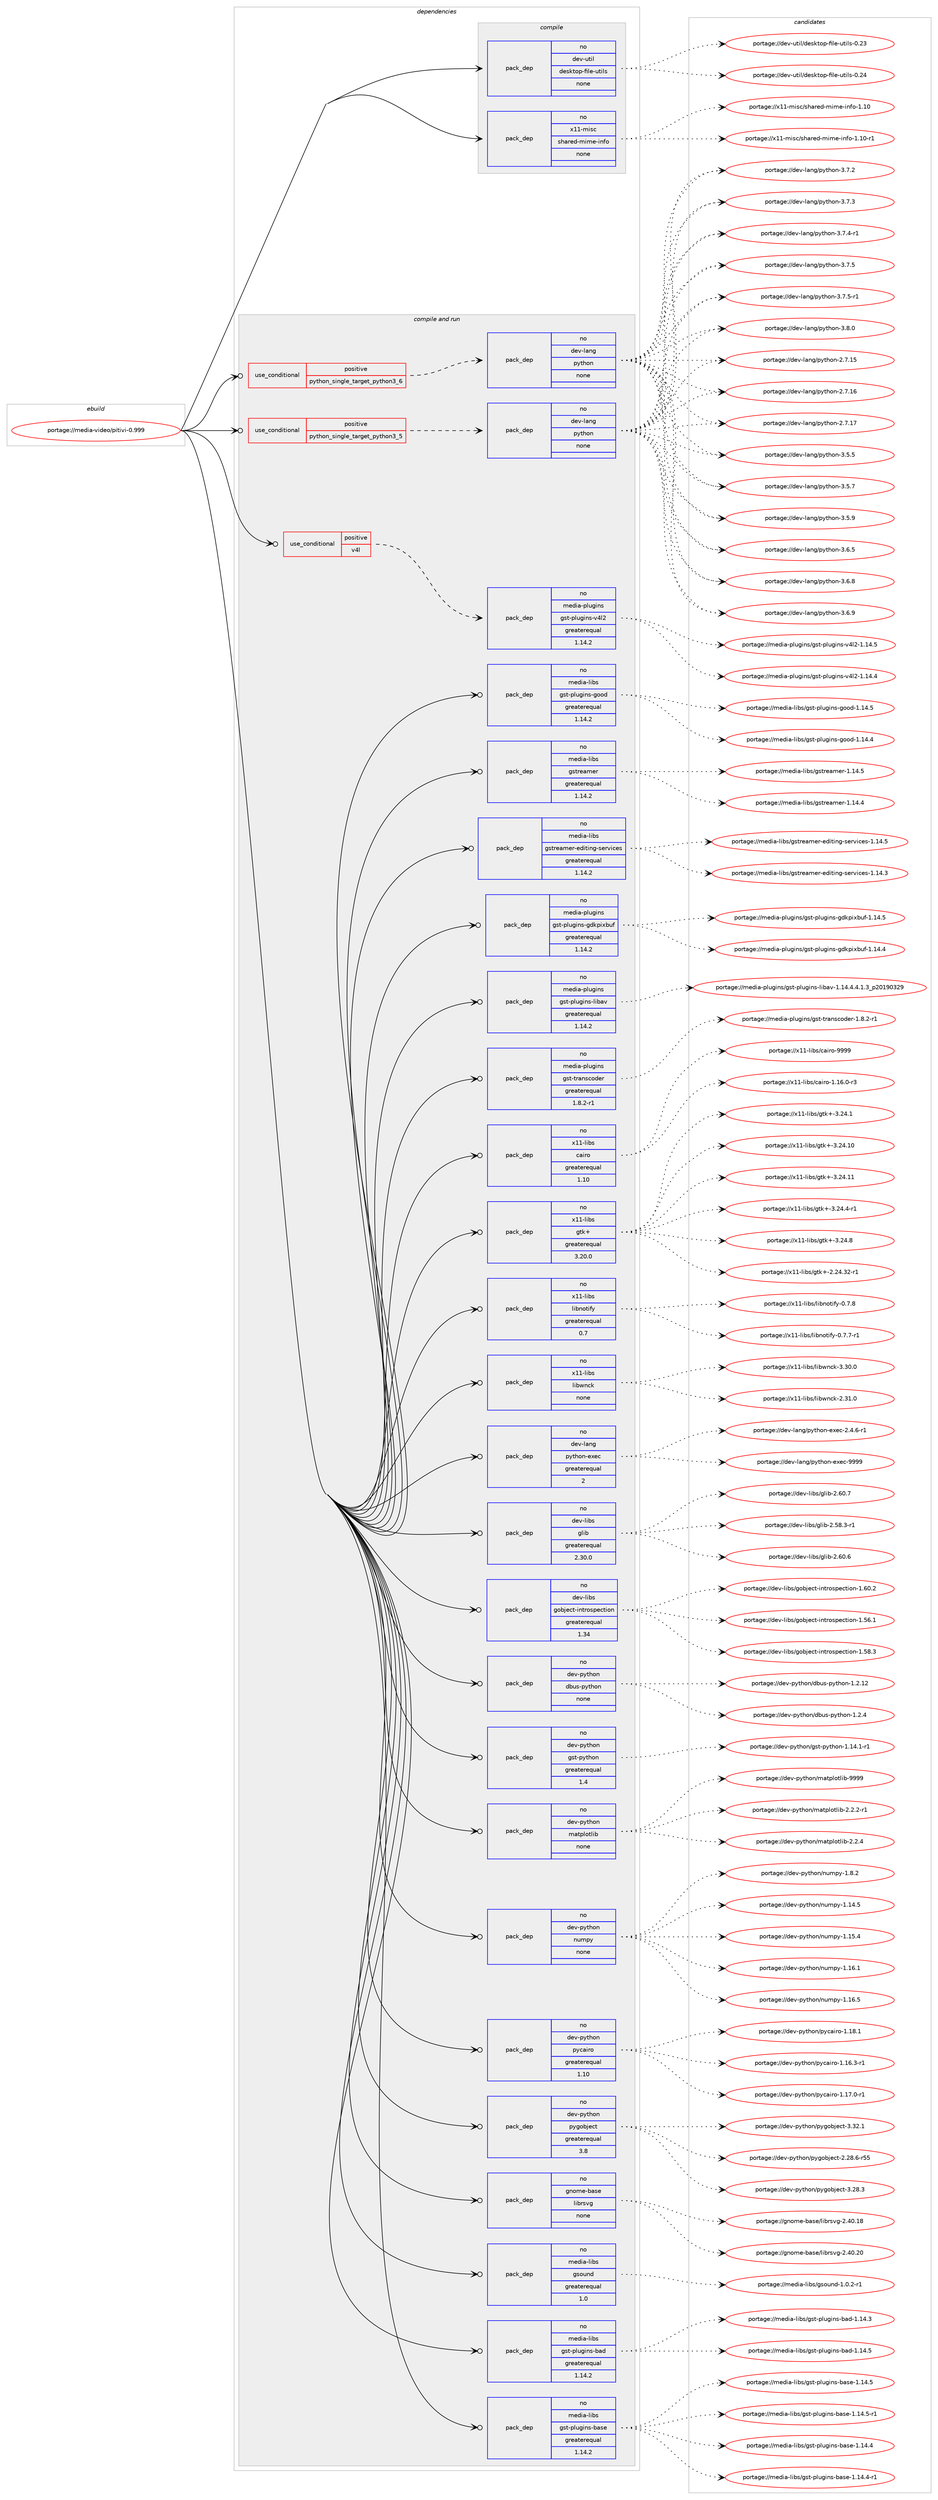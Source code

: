 digraph prolog {

# *************
# Graph options
# *************

newrank=true;
concentrate=true;
compound=true;
graph [rankdir=LR,fontname=Helvetica,fontsize=10,ranksep=1.5];#, ranksep=2.5, nodesep=0.2];
edge  [arrowhead=vee];
node  [fontname=Helvetica,fontsize=10];

# **********
# The ebuild
# **********

subgraph cluster_leftcol {
color=gray;
rank=same;
label=<<i>ebuild</i>>;
id [label="portage://media-video/pitivi-0.999", color=red, width=4, href="../media-video/pitivi-0.999.svg"];
}

# ****************
# The dependencies
# ****************

subgraph cluster_midcol {
color=gray;
label=<<i>dependencies</i>>;
subgraph cluster_compile {
fillcolor="#eeeeee";
style=filled;
label=<<i>compile</i>>;
subgraph pack251576 {
dependency342630 [label=<<TABLE BORDER="0" CELLBORDER="1" CELLSPACING="0" CELLPADDING="4" WIDTH="220"><TR><TD ROWSPAN="6" CELLPADDING="30">pack_dep</TD></TR><TR><TD WIDTH="110">no</TD></TR><TR><TD>dev-util</TD></TR><TR><TD>desktop-file-utils</TD></TR><TR><TD>none</TD></TR><TR><TD></TD></TR></TABLE>>, shape=none, color=blue];
}
id:e -> dependency342630:w [weight=20,style="solid",arrowhead="vee"];
subgraph pack251577 {
dependency342631 [label=<<TABLE BORDER="0" CELLBORDER="1" CELLSPACING="0" CELLPADDING="4" WIDTH="220"><TR><TD ROWSPAN="6" CELLPADDING="30">pack_dep</TD></TR><TR><TD WIDTH="110">no</TD></TR><TR><TD>x11-misc</TD></TR><TR><TD>shared-mime-info</TD></TR><TR><TD>none</TD></TR><TR><TD></TD></TR></TABLE>>, shape=none, color=blue];
}
id:e -> dependency342631:w [weight=20,style="solid",arrowhead="vee"];
}
subgraph cluster_compileandrun {
fillcolor="#eeeeee";
style=filled;
label=<<i>compile and run</i>>;
subgraph cond85452 {
dependency342632 [label=<<TABLE BORDER="0" CELLBORDER="1" CELLSPACING="0" CELLPADDING="4"><TR><TD ROWSPAN="3" CELLPADDING="10">use_conditional</TD></TR><TR><TD>positive</TD></TR><TR><TD>python_single_target_python3_5</TD></TR></TABLE>>, shape=none, color=red];
subgraph pack251578 {
dependency342633 [label=<<TABLE BORDER="0" CELLBORDER="1" CELLSPACING="0" CELLPADDING="4" WIDTH="220"><TR><TD ROWSPAN="6" CELLPADDING="30">pack_dep</TD></TR><TR><TD WIDTH="110">no</TD></TR><TR><TD>dev-lang</TD></TR><TR><TD>python</TD></TR><TR><TD>none</TD></TR><TR><TD></TD></TR></TABLE>>, shape=none, color=blue];
}
dependency342632:e -> dependency342633:w [weight=20,style="dashed",arrowhead="vee"];
}
id:e -> dependency342632:w [weight=20,style="solid",arrowhead="odotvee"];
subgraph cond85453 {
dependency342634 [label=<<TABLE BORDER="0" CELLBORDER="1" CELLSPACING="0" CELLPADDING="4"><TR><TD ROWSPAN="3" CELLPADDING="10">use_conditional</TD></TR><TR><TD>positive</TD></TR><TR><TD>python_single_target_python3_6</TD></TR></TABLE>>, shape=none, color=red];
subgraph pack251579 {
dependency342635 [label=<<TABLE BORDER="0" CELLBORDER="1" CELLSPACING="0" CELLPADDING="4" WIDTH="220"><TR><TD ROWSPAN="6" CELLPADDING="30">pack_dep</TD></TR><TR><TD WIDTH="110">no</TD></TR><TR><TD>dev-lang</TD></TR><TR><TD>python</TD></TR><TR><TD>none</TD></TR><TR><TD></TD></TR></TABLE>>, shape=none, color=blue];
}
dependency342634:e -> dependency342635:w [weight=20,style="dashed",arrowhead="vee"];
}
id:e -> dependency342634:w [weight=20,style="solid",arrowhead="odotvee"];
subgraph cond85454 {
dependency342636 [label=<<TABLE BORDER="0" CELLBORDER="1" CELLSPACING="0" CELLPADDING="4"><TR><TD ROWSPAN="3" CELLPADDING="10">use_conditional</TD></TR><TR><TD>positive</TD></TR><TR><TD>v4l</TD></TR></TABLE>>, shape=none, color=red];
subgraph pack251580 {
dependency342637 [label=<<TABLE BORDER="0" CELLBORDER="1" CELLSPACING="0" CELLPADDING="4" WIDTH="220"><TR><TD ROWSPAN="6" CELLPADDING="30">pack_dep</TD></TR><TR><TD WIDTH="110">no</TD></TR><TR><TD>media-plugins</TD></TR><TR><TD>gst-plugins-v4l2</TD></TR><TR><TD>greaterequal</TD></TR><TR><TD>1.14.2</TD></TR></TABLE>>, shape=none, color=blue];
}
dependency342636:e -> dependency342637:w [weight=20,style="dashed",arrowhead="vee"];
}
id:e -> dependency342636:w [weight=20,style="solid",arrowhead="odotvee"];
subgraph pack251581 {
dependency342638 [label=<<TABLE BORDER="0" CELLBORDER="1" CELLSPACING="0" CELLPADDING="4" WIDTH="220"><TR><TD ROWSPAN="6" CELLPADDING="30">pack_dep</TD></TR><TR><TD WIDTH="110">no</TD></TR><TR><TD>dev-lang</TD></TR><TR><TD>python-exec</TD></TR><TR><TD>greaterequal</TD></TR><TR><TD>2</TD></TR></TABLE>>, shape=none, color=blue];
}
id:e -> dependency342638:w [weight=20,style="solid",arrowhead="odotvee"];
subgraph pack251582 {
dependency342639 [label=<<TABLE BORDER="0" CELLBORDER="1" CELLSPACING="0" CELLPADDING="4" WIDTH="220"><TR><TD ROWSPAN="6" CELLPADDING="30">pack_dep</TD></TR><TR><TD WIDTH="110">no</TD></TR><TR><TD>dev-libs</TD></TR><TR><TD>glib</TD></TR><TR><TD>greaterequal</TD></TR><TR><TD>2.30.0</TD></TR></TABLE>>, shape=none, color=blue];
}
id:e -> dependency342639:w [weight=20,style="solid",arrowhead="odotvee"];
subgraph pack251583 {
dependency342640 [label=<<TABLE BORDER="0" CELLBORDER="1" CELLSPACING="0" CELLPADDING="4" WIDTH="220"><TR><TD ROWSPAN="6" CELLPADDING="30">pack_dep</TD></TR><TR><TD WIDTH="110">no</TD></TR><TR><TD>dev-libs</TD></TR><TR><TD>gobject-introspection</TD></TR><TR><TD>greaterequal</TD></TR><TR><TD>1.34</TD></TR></TABLE>>, shape=none, color=blue];
}
id:e -> dependency342640:w [weight=20,style="solid",arrowhead="odotvee"];
subgraph pack251584 {
dependency342641 [label=<<TABLE BORDER="0" CELLBORDER="1" CELLSPACING="0" CELLPADDING="4" WIDTH="220"><TR><TD ROWSPAN="6" CELLPADDING="30">pack_dep</TD></TR><TR><TD WIDTH="110">no</TD></TR><TR><TD>dev-python</TD></TR><TR><TD>dbus-python</TD></TR><TR><TD>none</TD></TR><TR><TD></TD></TR></TABLE>>, shape=none, color=blue];
}
id:e -> dependency342641:w [weight=20,style="solid",arrowhead="odotvee"];
subgraph pack251585 {
dependency342642 [label=<<TABLE BORDER="0" CELLBORDER="1" CELLSPACING="0" CELLPADDING="4" WIDTH="220"><TR><TD ROWSPAN="6" CELLPADDING="30">pack_dep</TD></TR><TR><TD WIDTH="110">no</TD></TR><TR><TD>dev-python</TD></TR><TR><TD>gst-python</TD></TR><TR><TD>greaterequal</TD></TR><TR><TD>1.4</TD></TR></TABLE>>, shape=none, color=blue];
}
id:e -> dependency342642:w [weight=20,style="solid",arrowhead="odotvee"];
subgraph pack251586 {
dependency342643 [label=<<TABLE BORDER="0" CELLBORDER="1" CELLSPACING="0" CELLPADDING="4" WIDTH="220"><TR><TD ROWSPAN="6" CELLPADDING="30">pack_dep</TD></TR><TR><TD WIDTH="110">no</TD></TR><TR><TD>dev-python</TD></TR><TR><TD>matplotlib</TD></TR><TR><TD>none</TD></TR><TR><TD></TD></TR></TABLE>>, shape=none, color=blue];
}
id:e -> dependency342643:w [weight=20,style="solid",arrowhead="odotvee"];
subgraph pack251587 {
dependency342644 [label=<<TABLE BORDER="0" CELLBORDER="1" CELLSPACING="0" CELLPADDING="4" WIDTH="220"><TR><TD ROWSPAN="6" CELLPADDING="30">pack_dep</TD></TR><TR><TD WIDTH="110">no</TD></TR><TR><TD>dev-python</TD></TR><TR><TD>numpy</TD></TR><TR><TD>none</TD></TR><TR><TD></TD></TR></TABLE>>, shape=none, color=blue];
}
id:e -> dependency342644:w [weight=20,style="solid",arrowhead="odotvee"];
subgraph pack251588 {
dependency342645 [label=<<TABLE BORDER="0" CELLBORDER="1" CELLSPACING="0" CELLPADDING="4" WIDTH="220"><TR><TD ROWSPAN="6" CELLPADDING="30">pack_dep</TD></TR><TR><TD WIDTH="110">no</TD></TR><TR><TD>dev-python</TD></TR><TR><TD>pycairo</TD></TR><TR><TD>greaterequal</TD></TR><TR><TD>1.10</TD></TR></TABLE>>, shape=none, color=blue];
}
id:e -> dependency342645:w [weight=20,style="solid",arrowhead="odotvee"];
subgraph pack251589 {
dependency342646 [label=<<TABLE BORDER="0" CELLBORDER="1" CELLSPACING="0" CELLPADDING="4" WIDTH="220"><TR><TD ROWSPAN="6" CELLPADDING="30">pack_dep</TD></TR><TR><TD WIDTH="110">no</TD></TR><TR><TD>dev-python</TD></TR><TR><TD>pygobject</TD></TR><TR><TD>greaterequal</TD></TR><TR><TD>3.8</TD></TR></TABLE>>, shape=none, color=blue];
}
id:e -> dependency342646:w [weight=20,style="solid",arrowhead="odotvee"];
subgraph pack251590 {
dependency342647 [label=<<TABLE BORDER="0" CELLBORDER="1" CELLSPACING="0" CELLPADDING="4" WIDTH="220"><TR><TD ROWSPAN="6" CELLPADDING="30">pack_dep</TD></TR><TR><TD WIDTH="110">no</TD></TR><TR><TD>gnome-base</TD></TR><TR><TD>librsvg</TD></TR><TR><TD>none</TD></TR><TR><TD></TD></TR></TABLE>>, shape=none, color=blue];
}
id:e -> dependency342647:w [weight=20,style="solid",arrowhead="odotvee"];
subgraph pack251591 {
dependency342648 [label=<<TABLE BORDER="0" CELLBORDER="1" CELLSPACING="0" CELLPADDING="4" WIDTH="220"><TR><TD ROWSPAN="6" CELLPADDING="30">pack_dep</TD></TR><TR><TD WIDTH="110">no</TD></TR><TR><TD>media-libs</TD></TR><TR><TD>gsound</TD></TR><TR><TD>greaterequal</TD></TR><TR><TD>1.0</TD></TR></TABLE>>, shape=none, color=blue];
}
id:e -> dependency342648:w [weight=20,style="solid",arrowhead="odotvee"];
subgraph pack251592 {
dependency342649 [label=<<TABLE BORDER="0" CELLBORDER="1" CELLSPACING="0" CELLPADDING="4" WIDTH="220"><TR><TD ROWSPAN="6" CELLPADDING="30">pack_dep</TD></TR><TR><TD WIDTH="110">no</TD></TR><TR><TD>media-libs</TD></TR><TR><TD>gst-plugins-bad</TD></TR><TR><TD>greaterequal</TD></TR><TR><TD>1.14.2</TD></TR></TABLE>>, shape=none, color=blue];
}
id:e -> dependency342649:w [weight=20,style="solid",arrowhead="odotvee"];
subgraph pack251593 {
dependency342650 [label=<<TABLE BORDER="0" CELLBORDER="1" CELLSPACING="0" CELLPADDING="4" WIDTH="220"><TR><TD ROWSPAN="6" CELLPADDING="30">pack_dep</TD></TR><TR><TD WIDTH="110">no</TD></TR><TR><TD>media-libs</TD></TR><TR><TD>gst-plugins-base</TD></TR><TR><TD>greaterequal</TD></TR><TR><TD>1.14.2</TD></TR></TABLE>>, shape=none, color=blue];
}
id:e -> dependency342650:w [weight=20,style="solid",arrowhead="odotvee"];
subgraph pack251594 {
dependency342651 [label=<<TABLE BORDER="0" CELLBORDER="1" CELLSPACING="0" CELLPADDING="4" WIDTH="220"><TR><TD ROWSPAN="6" CELLPADDING="30">pack_dep</TD></TR><TR><TD WIDTH="110">no</TD></TR><TR><TD>media-libs</TD></TR><TR><TD>gst-plugins-good</TD></TR><TR><TD>greaterequal</TD></TR><TR><TD>1.14.2</TD></TR></TABLE>>, shape=none, color=blue];
}
id:e -> dependency342651:w [weight=20,style="solid",arrowhead="odotvee"];
subgraph pack251595 {
dependency342652 [label=<<TABLE BORDER="0" CELLBORDER="1" CELLSPACING="0" CELLPADDING="4" WIDTH="220"><TR><TD ROWSPAN="6" CELLPADDING="30">pack_dep</TD></TR><TR><TD WIDTH="110">no</TD></TR><TR><TD>media-libs</TD></TR><TR><TD>gstreamer</TD></TR><TR><TD>greaterequal</TD></TR><TR><TD>1.14.2</TD></TR></TABLE>>, shape=none, color=blue];
}
id:e -> dependency342652:w [weight=20,style="solid",arrowhead="odotvee"];
subgraph pack251596 {
dependency342653 [label=<<TABLE BORDER="0" CELLBORDER="1" CELLSPACING="0" CELLPADDING="4" WIDTH="220"><TR><TD ROWSPAN="6" CELLPADDING="30">pack_dep</TD></TR><TR><TD WIDTH="110">no</TD></TR><TR><TD>media-libs</TD></TR><TR><TD>gstreamer-editing-services</TD></TR><TR><TD>greaterequal</TD></TR><TR><TD>1.14.2</TD></TR></TABLE>>, shape=none, color=blue];
}
id:e -> dependency342653:w [weight=20,style="solid",arrowhead="odotvee"];
subgraph pack251597 {
dependency342654 [label=<<TABLE BORDER="0" CELLBORDER="1" CELLSPACING="0" CELLPADDING="4" WIDTH="220"><TR><TD ROWSPAN="6" CELLPADDING="30">pack_dep</TD></TR><TR><TD WIDTH="110">no</TD></TR><TR><TD>media-plugins</TD></TR><TR><TD>gst-plugins-gdkpixbuf</TD></TR><TR><TD>greaterequal</TD></TR><TR><TD>1.14.2</TD></TR></TABLE>>, shape=none, color=blue];
}
id:e -> dependency342654:w [weight=20,style="solid",arrowhead="odotvee"];
subgraph pack251598 {
dependency342655 [label=<<TABLE BORDER="0" CELLBORDER="1" CELLSPACING="0" CELLPADDING="4" WIDTH="220"><TR><TD ROWSPAN="6" CELLPADDING="30">pack_dep</TD></TR><TR><TD WIDTH="110">no</TD></TR><TR><TD>media-plugins</TD></TR><TR><TD>gst-plugins-libav</TD></TR><TR><TD>greaterequal</TD></TR><TR><TD>1.14.2</TD></TR></TABLE>>, shape=none, color=blue];
}
id:e -> dependency342655:w [weight=20,style="solid",arrowhead="odotvee"];
subgraph pack251599 {
dependency342656 [label=<<TABLE BORDER="0" CELLBORDER="1" CELLSPACING="0" CELLPADDING="4" WIDTH="220"><TR><TD ROWSPAN="6" CELLPADDING="30">pack_dep</TD></TR><TR><TD WIDTH="110">no</TD></TR><TR><TD>media-plugins</TD></TR><TR><TD>gst-transcoder</TD></TR><TR><TD>greaterequal</TD></TR><TR><TD>1.8.2-r1</TD></TR></TABLE>>, shape=none, color=blue];
}
id:e -> dependency342656:w [weight=20,style="solid",arrowhead="odotvee"];
subgraph pack251600 {
dependency342657 [label=<<TABLE BORDER="0" CELLBORDER="1" CELLSPACING="0" CELLPADDING="4" WIDTH="220"><TR><TD ROWSPAN="6" CELLPADDING="30">pack_dep</TD></TR><TR><TD WIDTH="110">no</TD></TR><TR><TD>x11-libs</TD></TR><TR><TD>cairo</TD></TR><TR><TD>greaterequal</TD></TR><TR><TD>1.10</TD></TR></TABLE>>, shape=none, color=blue];
}
id:e -> dependency342657:w [weight=20,style="solid",arrowhead="odotvee"];
subgraph pack251601 {
dependency342658 [label=<<TABLE BORDER="0" CELLBORDER="1" CELLSPACING="0" CELLPADDING="4" WIDTH="220"><TR><TD ROWSPAN="6" CELLPADDING="30">pack_dep</TD></TR><TR><TD WIDTH="110">no</TD></TR><TR><TD>x11-libs</TD></TR><TR><TD>gtk+</TD></TR><TR><TD>greaterequal</TD></TR><TR><TD>3.20.0</TD></TR></TABLE>>, shape=none, color=blue];
}
id:e -> dependency342658:w [weight=20,style="solid",arrowhead="odotvee"];
subgraph pack251602 {
dependency342659 [label=<<TABLE BORDER="0" CELLBORDER="1" CELLSPACING="0" CELLPADDING="4" WIDTH="220"><TR><TD ROWSPAN="6" CELLPADDING="30">pack_dep</TD></TR><TR><TD WIDTH="110">no</TD></TR><TR><TD>x11-libs</TD></TR><TR><TD>libnotify</TD></TR><TR><TD>greaterequal</TD></TR><TR><TD>0.7</TD></TR></TABLE>>, shape=none, color=blue];
}
id:e -> dependency342659:w [weight=20,style="solid",arrowhead="odotvee"];
subgraph pack251603 {
dependency342660 [label=<<TABLE BORDER="0" CELLBORDER="1" CELLSPACING="0" CELLPADDING="4" WIDTH="220"><TR><TD ROWSPAN="6" CELLPADDING="30">pack_dep</TD></TR><TR><TD WIDTH="110">no</TD></TR><TR><TD>x11-libs</TD></TR><TR><TD>libwnck</TD></TR><TR><TD>none</TD></TR><TR><TD></TD></TR></TABLE>>, shape=none, color=blue];
}
id:e -> dependency342660:w [weight=20,style="solid",arrowhead="odotvee"];
}
subgraph cluster_run {
fillcolor="#eeeeee";
style=filled;
label=<<i>run</i>>;
}
}

# **************
# The candidates
# **************

subgraph cluster_choices {
rank=same;
color=gray;
label=<<i>candidates</i>>;

subgraph choice251576 {
color=black;
nodesep=1;
choiceportage100101118451171161051084710010111510711611111245102105108101451171161051081154548465051 [label="portage://dev-util/desktop-file-utils-0.23", color=red, width=4,href="../dev-util/desktop-file-utils-0.23.svg"];
choiceportage100101118451171161051084710010111510711611111245102105108101451171161051081154548465052 [label="portage://dev-util/desktop-file-utils-0.24", color=red, width=4,href="../dev-util/desktop-file-utils-0.24.svg"];
dependency342630:e -> choiceportage100101118451171161051084710010111510711611111245102105108101451171161051081154548465051:w [style=dotted,weight="100"];
dependency342630:e -> choiceportage100101118451171161051084710010111510711611111245102105108101451171161051081154548465052:w [style=dotted,weight="100"];
}
subgraph choice251577 {
color=black;
nodesep=1;
choiceportage12049494510910511599471151049711410110045109105109101451051101021114549464948 [label="portage://x11-misc/shared-mime-info-1.10", color=red, width=4,href="../x11-misc/shared-mime-info-1.10.svg"];
choiceportage120494945109105115994711510497114101100451091051091014510511010211145494649484511449 [label="portage://x11-misc/shared-mime-info-1.10-r1", color=red, width=4,href="../x11-misc/shared-mime-info-1.10-r1.svg"];
dependency342631:e -> choiceportage12049494510910511599471151049711410110045109105109101451051101021114549464948:w [style=dotted,weight="100"];
dependency342631:e -> choiceportage120494945109105115994711510497114101100451091051091014510511010211145494649484511449:w [style=dotted,weight="100"];
}
subgraph choice251578 {
color=black;
nodesep=1;
choiceportage10010111845108971101034711212111610411111045504655464953 [label="portage://dev-lang/python-2.7.15", color=red, width=4,href="../dev-lang/python-2.7.15.svg"];
choiceportage10010111845108971101034711212111610411111045504655464954 [label="portage://dev-lang/python-2.7.16", color=red, width=4,href="../dev-lang/python-2.7.16.svg"];
choiceportage10010111845108971101034711212111610411111045504655464955 [label="portage://dev-lang/python-2.7.17", color=red, width=4,href="../dev-lang/python-2.7.17.svg"];
choiceportage100101118451089711010347112121116104111110455146534653 [label="portage://dev-lang/python-3.5.5", color=red, width=4,href="../dev-lang/python-3.5.5.svg"];
choiceportage100101118451089711010347112121116104111110455146534655 [label="portage://dev-lang/python-3.5.7", color=red, width=4,href="../dev-lang/python-3.5.7.svg"];
choiceportage100101118451089711010347112121116104111110455146534657 [label="portage://dev-lang/python-3.5.9", color=red, width=4,href="../dev-lang/python-3.5.9.svg"];
choiceportage100101118451089711010347112121116104111110455146544653 [label="portage://dev-lang/python-3.6.5", color=red, width=4,href="../dev-lang/python-3.6.5.svg"];
choiceportage100101118451089711010347112121116104111110455146544656 [label="portage://dev-lang/python-3.6.8", color=red, width=4,href="../dev-lang/python-3.6.8.svg"];
choiceportage100101118451089711010347112121116104111110455146544657 [label="portage://dev-lang/python-3.6.9", color=red, width=4,href="../dev-lang/python-3.6.9.svg"];
choiceportage100101118451089711010347112121116104111110455146554650 [label="portage://dev-lang/python-3.7.2", color=red, width=4,href="../dev-lang/python-3.7.2.svg"];
choiceportage100101118451089711010347112121116104111110455146554651 [label="portage://dev-lang/python-3.7.3", color=red, width=4,href="../dev-lang/python-3.7.3.svg"];
choiceportage1001011184510897110103471121211161041111104551465546524511449 [label="portage://dev-lang/python-3.7.4-r1", color=red, width=4,href="../dev-lang/python-3.7.4-r1.svg"];
choiceportage100101118451089711010347112121116104111110455146554653 [label="portage://dev-lang/python-3.7.5", color=red, width=4,href="../dev-lang/python-3.7.5.svg"];
choiceportage1001011184510897110103471121211161041111104551465546534511449 [label="portage://dev-lang/python-3.7.5-r1", color=red, width=4,href="../dev-lang/python-3.7.5-r1.svg"];
choiceportage100101118451089711010347112121116104111110455146564648 [label="portage://dev-lang/python-3.8.0", color=red, width=4,href="../dev-lang/python-3.8.0.svg"];
dependency342633:e -> choiceportage10010111845108971101034711212111610411111045504655464953:w [style=dotted,weight="100"];
dependency342633:e -> choiceportage10010111845108971101034711212111610411111045504655464954:w [style=dotted,weight="100"];
dependency342633:e -> choiceportage10010111845108971101034711212111610411111045504655464955:w [style=dotted,weight="100"];
dependency342633:e -> choiceportage100101118451089711010347112121116104111110455146534653:w [style=dotted,weight="100"];
dependency342633:e -> choiceportage100101118451089711010347112121116104111110455146534655:w [style=dotted,weight="100"];
dependency342633:e -> choiceportage100101118451089711010347112121116104111110455146534657:w [style=dotted,weight="100"];
dependency342633:e -> choiceportage100101118451089711010347112121116104111110455146544653:w [style=dotted,weight="100"];
dependency342633:e -> choiceportage100101118451089711010347112121116104111110455146544656:w [style=dotted,weight="100"];
dependency342633:e -> choiceportage100101118451089711010347112121116104111110455146544657:w [style=dotted,weight="100"];
dependency342633:e -> choiceportage100101118451089711010347112121116104111110455146554650:w [style=dotted,weight="100"];
dependency342633:e -> choiceportage100101118451089711010347112121116104111110455146554651:w [style=dotted,weight="100"];
dependency342633:e -> choiceportage1001011184510897110103471121211161041111104551465546524511449:w [style=dotted,weight="100"];
dependency342633:e -> choiceportage100101118451089711010347112121116104111110455146554653:w [style=dotted,weight="100"];
dependency342633:e -> choiceportage1001011184510897110103471121211161041111104551465546534511449:w [style=dotted,weight="100"];
dependency342633:e -> choiceportage100101118451089711010347112121116104111110455146564648:w [style=dotted,weight="100"];
}
subgraph choice251579 {
color=black;
nodesep=1;
choiceportage10010111845108971101034711212111610411111045504655464953 [label="portage://dev-lang/python-2.7.15", color=red, width=4,href="../dev-lang/python-2.7.15.svg"];
choiceportage10010111845108971101034711212111610411111045504655464954 [label="portage://dev-lang/python-2.7.16", color=red, width=4,href="../dev-lang/python-2.7.16.svg"];
choiceportage10010111845108971101034711212111610411111045504655464955 [label="portage://dev-lang/python-2.7.17", color=red, width=4,href="../dev-lang/python-2.7.17.svg"];
choiceportage100101118451089711010347112121116104111110455146534653 [label="portage://dev-lang/python-3.5.5", color=red, width=4,href="../dev-lang/python-3.5.5.svg"];
choiceportage100101118451089711010347112121116104111110455146534655 [label="portage://dev-lang/python-3.5.7", color=red, width=4,href="../dev-lang/python-3.5.7.svg"];
choiceportage100101118451089711010347112121116104111110455146534657 [label="portage://dev-lang/python-3.5.9", color=red, width=4,href="../dev-lang/python-3.5.9.svg"];
choiceportage100101118451089711010347112121116104111110455146544653 [label="portage://dev-lang/python-3.6.5", color=red, width=4,href="../dev-lang/python-3.6.5.svg"];
choiceportage100101118451089711010347112121116104111110455146544656 [label="portage://dev-lang/python-3.6.8", color=red, width=4,href="../dev-lang/python-3.6.8.svg"];
choiceportage100101118451089711010347112121116104111110455146544657 [label="portage://dev-lang/python-3.6.9", color=red, width=4,href="../dev-lang/python-3.6.9.svg"];
choiceportage100101118451089711010347112121116104111110455146554650 [label="portage://dev-lang/python-3.7.2", color=red, width=4,href="../dev-lang/python-3.7.2.svg"];
choiceportage100101118451089711010347112121116104111110455146554651 [label="portage://dev-lang/python-3.7.3", color=red, width=4,href="../dev-lang/python-3.7.3.svg"];
choiceportage1001011184510897110103471121211161041111104551465546524511449 [label="portage://dev-lang/python-3.7.4-r1", color=red, width=4,href="../dev-lang/python-3.7.4-r1.svg"];
choiceportage100101118451089711010347112121116104111110455146554653 [label="portage://dev-lang/python-3.7.5", color=red, width=4,href="../dev-lang/python-3.7.5.svg"];
choiceportage1001011184510897110103471121211161041111104551465546534511449 [label="portage://dev-lang/python-3.7.5-r1", color=red, width=4,href="../dev-lang/python-3.7.5-r1.svg"];
choiceportage100101118451089711010347112121116104111110455146564648 [label="portage://dev-lang/python-3.8.0", color=red, width=4,href="../dev-lang/python-3.8.0.svg"];
dependency342635:e -> choiceportage10010111845108971101034711212111610411111045504655464953:w [style=dotted,weight="100"];
dependency342635:e -> choiceportage10010111845108971101034711212111610411111045504655464954:w [style=dotted,weight="100"];
dependency342635:e -> choiceportage10010111845108971101034711212111610411111045504655464955:w [style=dotted,weight="100"];
dependency342635:e -> choiceportage100101118451089711010347112121116104111110455146534653:w [style=dotted,weight="100"];
dependency342635:e -> choiceportage100101118451089711010347112121116104111110455146534655:w [style=dotted,weight="100"];
dependency342635:e -> choiceportage100101118451089711010347112121116104111110455146534657:w [style=dotted,weight="100"];
dependency342635:e -> choiceportage100101118451089711010347112121116104111110455146544653:w [style=dotted,weight="100"];
dependency342635:e -> choiceportage100101118451089711010347112121116104111110455146544656:w [style=dotted,weight="100"];
dependency342635:e -> choiceportage100101118451089711010347112121116104111110455146544657:w [style=dotted,weight="100"];
dependency342635:e -> choiceportage100101118451089711010347112121116104111110455146554650:w [style=dotted,weight="100"];
dependency342635:e -> choiceportage100101118451089711010347112121116104111110455146554651:w [style=dotted,weight="100"];
dependency342635:e -> choiceportage1001011184510897110103471121211161041111104551465546524511449:w [style=dotted,weight="100"];
dependency342635:e -> choiceportage100101118451089711010347112121116104111110455146554653:w [style=dotted,weight="100"];
dependency342635:e -> choiceportage1001011184510897110103471121211161041111104551465546534511449:w [style=dotted,weight="100"];
dependency342635:e -> choiceportage100101118451089711010347112121116104111110455146564648:w [style=dotted,weight="100"];
}
subgraph choice251580 {
color=black;
nodesep=1;
choiceportage1091011001059745112108117103105110115471031151164511210811710310511011545118521085045494649524652 [label="portage://media-plugins/gst-plugins-v4l2-1.14.4", color=red, width=4,href="../media-plugins/gst-plugins-v4l2-1.14.4.svg"];
choiceportage1091011001059745112108117103105110115471031151164511210811710310511011545118521085045494649524653 [label="portage://media-plugins/gst-plugins-v4l2-1.14.5", color=red, width=4,href="../media-plugins/gst-plugins-v4l2-1.14.5.svg"];
dependency342637:e -> choiceportage1091011001059745112108117103105110115471031151164511210811710310511011545118521085045494649524652:w [style=dotted,weight="100"];
dependency342637:e -> choiceportage1091011001059745112108117103105110115471031151164511210811710310511011545118521085045494649524653:w [style=dotted,weight="100"];
}
subgraph choice251581 {
color=black;
nodesep=1;
choiceportage10010111845108971101034711212111610411111045101120101994550465246544511449 [label="portage://dev-lang/python-exec-2.4.6-r1", color=red, width=4,href="../dev-lang/python-exec-2.4.6-r1.svg"];
choiceportage10010111845108971101034711212111610411111045101120101994557575757 [label="portage://dev-lang/python-exec-9999", color=red, width=4,href="../dev-lang/python-exec-9999.svg"];
dependency342638:e -> choiceportage10010111845108971101034711212111610411111045101120101994550465246544511449:w [style=dotted,weight="100"];
dependency342638:e -> choiceportage10010111845108971101034711212111610411111045101120101994557575757:w [style=dotted,weight="100"];
}
subgraph choice251582 {
color=black;
nodesep=1;
choiceportage10010111845108105981154710310810598455046535646514511449 [label="portage://dev-libs/glib-2.58.3-r1", color=red, width=4,href="../dev-libs/glib-2.58.3-r1.svg"];
choiceportage1001011184510810598115471031081059845504654484654 [label="portage://dev-libs/glib-2.60.6", color=red, width=4,href="../dev-libs/glib-2.60.6.svg"];
choiceportage1001011184510810598115471031081059845504654484655 [label="portage://dev-libs/glib-2.60.7", color=red, width=4,href="../dev-libs/glib-2.60.7.svg"];
dependency342639:e -> choiceportage10010111845108105981154710310810598455046535646514511449:w [style=dotted,weight="100"];
dependency342639:e -> choiceportage1001011184510810598115471031081059845504654484654:w [style=dotted,weight="100"];
dependency342639:e -> choiceportage1001011184510810598115471031081059845504654484655:w [style=dotted,weight="100"];
}
subgraph choice251583 {
color=black;
nodesep=1;
choiceportage1001011184510810598115471031119810610199116451051101161141111151121019911610511111045494653544649 [label="portage://dev-libs/gobject-introspection-1.56.1", color=red, width=4,href="../dev-libs/gobject-introspection-1.56.1.svg"];
choiceportage1001011184510810598115471031119810610199116451051101161141111151121019911610511111045494653564651 [label="portage://dev-libs/gobject-introspection-1.58.3", color=red, width=4,href="../dev-libs/gobject-introspection-1.58.3.svg"];
choiceportage1001011184510810598115471031119810610199116451051101161141111151121019911610511111045494654484650 [label="portage://dev-libs/gobject-introspection-1.60.2", color=red, width=4,href="../dev-libs/gobject-introspection-1.60.2.svg"];
dependency342640:e -> choiceportage1001011184510810598115471031119810610199116451051101161141111151121019911610511111045494653544649:w [style=dotted,weight="100"];
dependency342640:e -> choiceportage1001011184510810598115471031119810610199116451051101161141111151121019911610511111045494653564651:w [style=dotted,weight="100"];
dependency342640:e -> choiceportage1001011184510810598115471031119810610199116451051101161141111151121019911610511111045494654484650:w [style=dotted,weight="100"];
}
subgraph choice251584 {
color=black;
nodesep=1;
choiceportage1001011184511212111610411111047100981171154511212111610411111045494650464950 [label="portage://dev-python/dbus-python-1.2.12", color=red, width=4,href="../dev-python/dbus-python-1.2.12.svg"];
choiceportage10010111845112121116104111110471009811711545112121116104111110454946504652 [label="portage://dev-python/dbus-python-1.2.4", color=red, width=4,href="../dev-python/dbus-python-1.2.4.svg"];
dependency342641:e -> choiceportage1001011184511212111610411111047100981171154511212111610411111045494650464950:w [style=dotted,weight="100"];
dependency342641:e -> choiceportage10010111845112121116104111110471009811711545112121116104111110454946504652:w [style=dotted,weight="100"];
}
subgraph choice251585 {
color=black;
nodesep=1;
choiceportage100101118451121211161041111104710311511645112121116104111110454946495246494511449 [label="portage://dev-python/gst-python-1.14.1-r1", color=red, width=4,href="../dev-python/gst-python-1.14.1-r1.svg"];
dependency342642:e -> choiceportage100101118451121211161041111104710311511645112121116104111110454946495246494511449:w [style=dotted,weight="100"];
}
subgraph choice251586 {
color=black;
nodesep=1;
choiceportage100101118451121211161041111104710997116112108111116108105984550465046504511449 [label="portage://dev-python/matplotlib-2.2.2-r1", color=red, width=4,href="../dev-python/matplotlib-2.2.2-r1.svg"];
choiceportage10010111845112121116104111110471099711611210811111610810598455046504652 [label="portage://dev-python/matplotlib-2.2.4", color=red, width=4,href="../dev-python/matplotlib-2.2.4.svg"];
choiceportage100101118451121211161041111104710997116112108111116108105984557575757 [label="portage://dev-python/matplotlib-9999", color=red, width=4,href="../dev-python/matplotlib-9999.svg"];
dependency342643:e -> choiceportage100101118451121211161041111104710997116112108111116108105984550465046504511449:w [style=dotted,weight="100"];
dependency342643:e -> choiceportage10010111845112121116104111110471099711611210811111610810598455046504652:w [style=dotted,weight="100"];
dependency342643:e -> choiceportage100101118451121211161041111104710997116112108111116108105984557575757:w [style=dotted,weight="100"];
}
subgraph choice251587 {
color=black;
nodesep=1;
choiceportage100101118451121211161041111104711011710911212145494649524653 [label="portage://dev-python/numpy-1.14.5", color=red, width=4,href="../dev-python/numpy-1.14.5.svg"];
choiceportage100101118451121211161041111104711011710911212145494649534652 [label="portage://dev-python/numpy-1.15.4", color=red, width=4,href="../dev-python/numpy-1.15.4.svg"];
choiceportage100101118451121211161041111104711011710911212145494649544649 [label="portage://dev-python/numpy-1.16.1", color=red, width=4,href="../dev-python/numpy-1.16.1.svg"];
choiceportage100101118451121211161041111104711011710911212145494649544653 [label="portage://dev-python/numpy-1.16.5", color=red, width=4,href="../dev-python/numpy-1.16.5.svg"];
choiceportage1001011184511212111610411111047110117109112121454946564650 [label="portage://dev-python/numpy-1.8.2", color=red, width=4,href="../dev-python/numpy-1.8.2.svg"];
dependency342644:e -> choiceportage100101118451121211161041111104711011710911212145494649524653:w [style=dotted,weight="100"];
dependency342644:e -> choiceportage100101118451121211161041111104711011710911212145494649534652:w [style=dotted,weight="100"];
dependency342644:e -> choiceportage100101118451121211161041111104711011710911212145494649544649:w [style=dotted,weight="100"];
dependency342644:e -> choiceportage100101118451121211161041111104711011710911212145494649544653:w [style=dotted,weight="100"];
dependency342644:e -> choiceportage1001011184511212111610411111047110117109112121454946564650:w [style=dotted,weight="100"];
}
subgraph choice251588 {
color=black;
nodesep=1;
choiceportage10010111845112121116104111110471121219997105114111454946495446514511449 [label="portage://dev-python/pycairo-1.16.3-r1", color=red, width=4,href="../dev-python/pycairo-1.16.3-r1.svg"];
choiceportage10010111845112121116104111110471121219997105114111454946495546484511449 [label="portage://dev-python/pycairo-1.17.0-r1", color=red, width=4,href="../dev-python/pycairo-1.17.0-r1.svg"];
choiceportage1001011184511212111610411111047112121999710511411145494649564649 [label="portage://dev-python/pycairo-1.18.1", color=red, width=4,href="../dev-python/pycairo-1.18.1.svg"];
dependency342645:e -> choiceportage10010111845112121116104111110471121219997105114111454946495446514511449:w [style=dotted,weight="100"];
dependency342645:e -> choiceportage10010111845112121116104111110471121219997105114111454946495546484511449:w [style=dotted,weight="100"];
dependency342645:e -> choiceportage1001011184511212111610411111047112121999710511411145494649564649:w [style=dotted,weight="100"];
}
subgraph choice251589 {
color=black;
nodesep=1;
choiceportage1001011184511212111610411111047112121103111981061019911645504650564654451145353 [label="portage://dev-python/pygobject-2.28.6-r55", color=red, width=4,href="../dev-python/pygobject-2.28.6-r55.svg"];
choiceportage1001011184511212111610411111047112121103111981061019911645514650564651 [label="portage://dev-python/pygobject-3.28.3", color=red, width=4,href="../dev-python/pygobject-3.28.3.svg"];
choiceportage1001011184511212111610411111047112121103111981061019911645514651504649 [label="portage://dev-python/pygobject-3.32.1", color=red, width=4,href="../dev-python/pygobject-3.32.1.svg"];
dependency342646:e -> choiceportage1001011184511212111610411111047112121103111981061019911645504650564654451145353:w [style=dotted,weight="100"];
dependency342646:e -> choiceportage1001011184511212111610411111047112121103111981061019911645514650564651:w [style=dotted,weight="100"];
dependency342646:e -> choiceportage1001011184511212111610411111047112121103111981061019911645514651504649:w [style=dotted,weight="100"];
}
subgraph choice251590 {
color=black;
nodesep=1;
choiceportage10311011110910145989711510147108105981141151181034550465248464956 [label="portage://gnome-base/librsvg-2.40.18", color=red, width=4,href="../gnome-base/librsvg-2.40.18.svg"];
choiceportage10311011110910145989711510147108105981141151181034550465248465048 [label="portage://gnome-base/librsvg-2.40.20", color=red, width=4,href="../gnome-base/librsvg-2.40.20.svg"];
dependency342647:e -> choiceportage10311011110910145989711510147108105981141151181034550465248464956:w [style=dotted,weight="100"];
dependency342647:e -> choiceportage10311011110910145989711510147108105981141151181034550465248465048:w [style=dotted,weight="100"];
}
subgraph choice251591 {
color=black;
nodesep=1;
choiceportage109101100105974510810598115471031151111171101004549464846504511449 [label="portage://media-libs/gsound-1.0.2-r1", color=red, width=4,href="../media-libs/gsound-1.0.2-r1.svg"];
dependency342648:e -> choiceportage109101100105974510810598115471031151111171101004549464846504511449:w [style=dotted,weight="100"];
}
subgraph choice251592 {
color=black;
nodesep=1;
choiceportage109101100105974510810598115471031151164511210811710310511011545989710045494649524651 [label="portage://media-libs/gst-plugins-bad-1.14.3", color=red, width=4,href="../media-libs/gst-plugins-bad-1.14.3.svg"];
choiceportage109101100105974510810598115471031151164511210811710310511011545989710045494649524653 [label="portage://media-libs/gst-plugins-bad-1.14.5", color=red, width=4,href="../media-libs/gst-plugins-bad-1.14.5.svg"];
dependency342649:e -> choiceportage109101100105974510810598115471031151164511210811710310511011545989710045494649524651:w [style=dotted,weight="100"];
dependency342649:e -> choiceportage109101100105974510810598115471031151164511210811710310511011545989710045494649524653:w [style=dotted,weight="100"];
}
subgraph choice251593 {
color=black;
nodesep=1;
choiceportage109101100105974510810598115471031151164511210811710310511011545989711510145494649524652 [label="portage://media-libs/gst-plugins-base-1.14.4", color=red, width=4,href="../media-libs/gst-plugins-base-1.14.4.svg"];
choiceportage1091011001059745108105981154710311511645112108117103105110115459897115101454946495246524511449 [label="portage://media-libs/gst-plugins-base-1.14.4-r1", color=red, width=4,href="../media-libs/gst-plugins-base-1.14.4-r1.svg"];
choiceportage109101100105974510810598115471031151164511210811710310511011545989711510145494649524653 [label="portage://media-libs/gst-plugins-base-1.14.5", color=red, width=4,href="../media-libs/gst-plugins-base-1.14.5.svg"];
choiceportage1091011001059745108105981154710311511645112108117103105110115459897115101454946495246534511449 [label="portage://media-libs/gst-plugins-base-1.14.5-r1", color=red, width=4,href="../media-libs/gst-plugins-base-1.14.5-r1.svg"];
dependency342650:e -> choiceportage109101100105974510810598115471031151164511210811710310511011545989711510145494649524652:w [style=dotted,weight="100"];
dependency342650:e -> choiceportage1091011001059745108105981154710311511645112108117103105110115459897115101454946495246524511449:w [style=dotted,weight="100"];
dependency342650:e -> choiceportage109101100105974510810598115471031151164511210811710310511011545989711510145494649524653:w [style=dotted,weight="100"];
dependency342650:e -> choiceportage1091011001059745108105981154710311511645112108117103105110115459897115101454946495246534511449:w [style=dotted,weight="100"];
}
subgraph choice251594 {
color=black;
nodesep=1;
choiceportage10910110010597451081059811547103115116451121081171031051101154510311111110045494649524652 [label="portage://media-libs/gst-plugins-good-1.14.4", color=red, width=4,href="../media-libs/gst-plugins-good-1.14.4.svg"];
choiceportage10910110010597451081059811547103115116451121081171031051101154510311111110045494649524653 [label="portage://media-libs/gst-plugins-good-1.14.5", color=red, width=4,href="../media-libs/gst-plugins-good-1.14.5.svg"];
dependency342651:e -> choiceportage10910110010597451081059811547103115116451121081171031051101154510311111110045494649524652:w [style=dotted,weight="100"];
dependency342651:e -> choiceportage10910110010597451081059811547103115116451121081171031051101154510311111110045494649524653:w [style=dotted,weight="100"];
}
subgraph choice251595 {
color=black;
nodesep=1;
choiceportage109101100105974510810598115471031151161141019710910111445494649524652 [label="portage://media-libs/gstreamer-1.14.4", color=red, width=4,href="../media-libs/gstreamer-1.14.4.svg"];
choiceportage109101100105974510810598115471031151161141019710910111445494649524653 [label="portage://media-libs/gstreamer-1.14.5", color=red, width=4,href="../media-libs/gstreamer-1.14.5.svg"];
dependency342652:e -> choiceportage109101100105974510810598115471031151161141019710910111445494649524652:w [style=dotted,weight="100"];
dependency342652:e -> choiceportage109101100105974510810598115471031151161141019710910111445494649524653:w [style=dotted,weight="100"];
}
subgraph choice251596 {
color=black;
nodesep=1;
choiceportage109101100105974510810598115471031151161141019710910111445101100105116105110103451151011141181059910111545494649524651 [label="portage://media-libs/gstreamer-editing-services-1.14.3", color=red, width=4,href="../media-libs/gstreamer-editing-services-1.14.3.svg"];
choiceportage109101100105974510810598115471031151161141019710910111445101100105116105110103451151011141181059910111545494649524653 [label="portage://media-libs/gstreamer-editing-services-1.14.5", color=red, width=4,href="../media-libs/gstreamer-editing-services-1.14.5.svg"];
dependency342653:e -> choiceportage109101100105974510810598115471031151161141019710910111445101100105116105110103451151011141181059910111545494649524651:w [style=dotted,weight="100"];
dependency342653:e -> choiceportage109101100105974510810598115471031151161141019710910111445101100105116105110103451151011141181059910111545494649524653:w [style=dotted,weight="100"];
}
subgraph choice251597 {
color=black;
nodesep=1;
choiceportage10910110010597451121081171031051101154710311511645112108117103105110115451031001071121051209811710245494649524652 [label="portage://media-plugins/gst-plugins-gdkpixbuf-1.14.4", color=red, width=4,href="../media-plugins/gst-plugins-gdkpixbuf-1.14.4.svg"];
choiceportage10910110010597451121081171031051101154710311511645112108117103105110115451031001071121051209811710245494649524653 [label="portage://media-plugins/gst-plugins-gdkpixbuf-1.14.5", color=red, width=4,href="../media-plugins/gst-plugins-gdkpixbuf-1.14.5.svg"];
dependency342654:e -> choiceportage10910110010597451121081171031051101154710311511645112108117103105110115451031001071121051209811710245494649524652:w [style=dotted,weight="100"];
dependency342654:e -> choiceportage10910110010597451121081171031051101154710311511645112108117103105110115451031001071121051209811710245494649524653:w [style=dotted,weight="100"];
}
subgraph choice251598 {
color=black;
nodesep=1;
choiceportage1091011001059745112108117103105110115471031151164511210811710310511011545108105989711845494649524652465246494651951125048495748515057 [label="portage://media-plugins/gst-plugins-libav-1.14.4.4.1.3_p20190329", color=red, width=4,href="../media-plugins/gst-plugins-libav-1.14.4.4.1.3_p20190329.svg"];
dependency342655:e -> choiceportage1091011001059745112108117103105110115471031151164511210811710310511011545108105989711845494649524652465246494651951125048495748515057:w [style=dotted,weight="100"];
}
subgraph choice251599 {
color=black;
nodesep=1;
choiceportage1091011001059745112108117103105110115471031151164511611497110115991111001011144549465646504511449 [label="portage://media-plugins/gst-transcoder-1.8.2-r1", color=red, width=4,href="../media-plugins/gst-transcoder-1.8.2-r1.svg"];
dependency342656:e -> choiceportage1091011001059745112108117103105110115471031151164511611497110115991111001011144549465646504511449:w [style=dotted,weight="100"];
}
subgraph choice251600 {
color=black;
nodesep=1;
choiceportage12049494510810598115479997105114111454946495446484511451 [label="portage://x11-libs/cairo-1.16.0-r3", color=red, width=4,href="../x11-libs/cairo-1.16.0-r3.svg"];
choiceportage120494945108105981154799971051141114557575757 [label="portage://x11-libs/cairo-9999", color=red, width=4,href="../x11-libs/cairo-9999.svg"];
dependency342657:e -> choiceportage12049494510810598115479997105114111454946495446484511451:w [style=dotted,weight="100"];
dependency342657:e -> choiceportage120494945108105981154799971051141114557575757:w [style=dotted,weight="100"];
}
subgraph choice251601 {
color=black;
nodesep=1;
choiceportage12049494510810598115471031161074345504650524651504511449 [label="portage://x11-libs/gtk+-2.24.32-r1", color=red, width=4,href="../x11-libs/gtk+-2.24.32-r1.svg"];
choiceportage12049494510810598115471031161074345514650524649 [label="portage://x11-libs/gtk+-3.24.1", color=red, width=4,href="../x11-libs/gtk+-3.24.1.svg"];
choiceportage1204949451081059811547103116107434551465052464948 [label="portage://x11-libs/gtk+-3.24.10", color=red, width=4,href="../x11-libs/gtk+-3.24.10.svg"];
choiceportage1204949451081059811547103116107434551465052464949 [label="portage://x11-libs/gtk+-3.24.11", color=red, width=4,href="../x11-libs/gtk+-3.24.11.svg"];
choiceportage120494945108105981154710311610743455146505246524511449 [label="portage://x11-libs/gtk+-3.24.4-r1", color=red, width=4,href="../x11-libs/gtk+-3.24.4-r1.svg"];
choiceportage12049494510810598115471031161074345514650524656 [label="portage://x11-libs/gtk+-3.24.8", color=red, width=4,href="../x11-libs/gtk+-3.24.8.svg"];
dependency342658:e -> choiceportage12049494510810598115471031161074345504650524651504511449:w [style=dotted,weight="100"];
dependency342658:e -> choiceportage12049494510810598115471031161074345514650524649:w [style=dotted,weight="100"];
dependency342658:e -> choiceportage1204949451081059811547103116107434551465052464948:w [style=dotted,weight="100"];
dependency342658:e -> choiceportage1204949451081059811547103116107434551465052464949:w [style=dotted,weight="100"];
dependency342658:e -> choiceportage120494945108105981154710311610743455146505246524511449:w [style=dotted,weight="100"];
dependency342658:e -> choiceportage12049494510810598115471031161074345514650524656:w [style=dotted,weight="100"];
}
subgraph choice251602 {
color=black;
nodesep=1;
choiceportage1204949451081059811547108105981101111161051021214548465546554511449 [label="portage://x11-libs/libnotify-0.7.7-r1", color=red, width=4,href="../x11-libs/libnotify-0.7.7-r1.svg"];
choiceportage120494945108105981154710810598110111116105102121454846554656 [label="portage://x11-libs/libnotify-0.7.8", color=red, width=4,href="../x11-libs/libnotify-0.7.8.svg"];
dependency342659:e -> choiceportage1204949451081059811547108105981101111161051021214548465546554511449:w [style=dotted,weight="100"];
dependency342659:e -> choiceportage120494945108105981154710810598110111116105102121454846554656:w [style=dotted,weight="100"];
}
subgraph choice251603 {
color=black;
nodesep=1;
choiceportage1204949451081059811547108105981191109910745504651494648 [label="portage://x11-libs/libwnck-2.31.0", color=red, width=4,href="../x11-libs/libwnck-2.31.0.svg"];
choiceportage1204949451081059811547108105981191109910745514651484648 [label="portage://x11-libs/libwnck-3.30.0", color=red, width=4,href="../x11-libs/libwnck-3.30.0.svg"];
dependency342660:e -> choiceportage1204949451081059811547108105981191109910745504651494648:w [style=dotted,weight="100"];
dependency342660:e -> choiceportage1204949451081059811547108105981191109910745514651484648:w [style=dotted,weight="100"];
}
}

}
